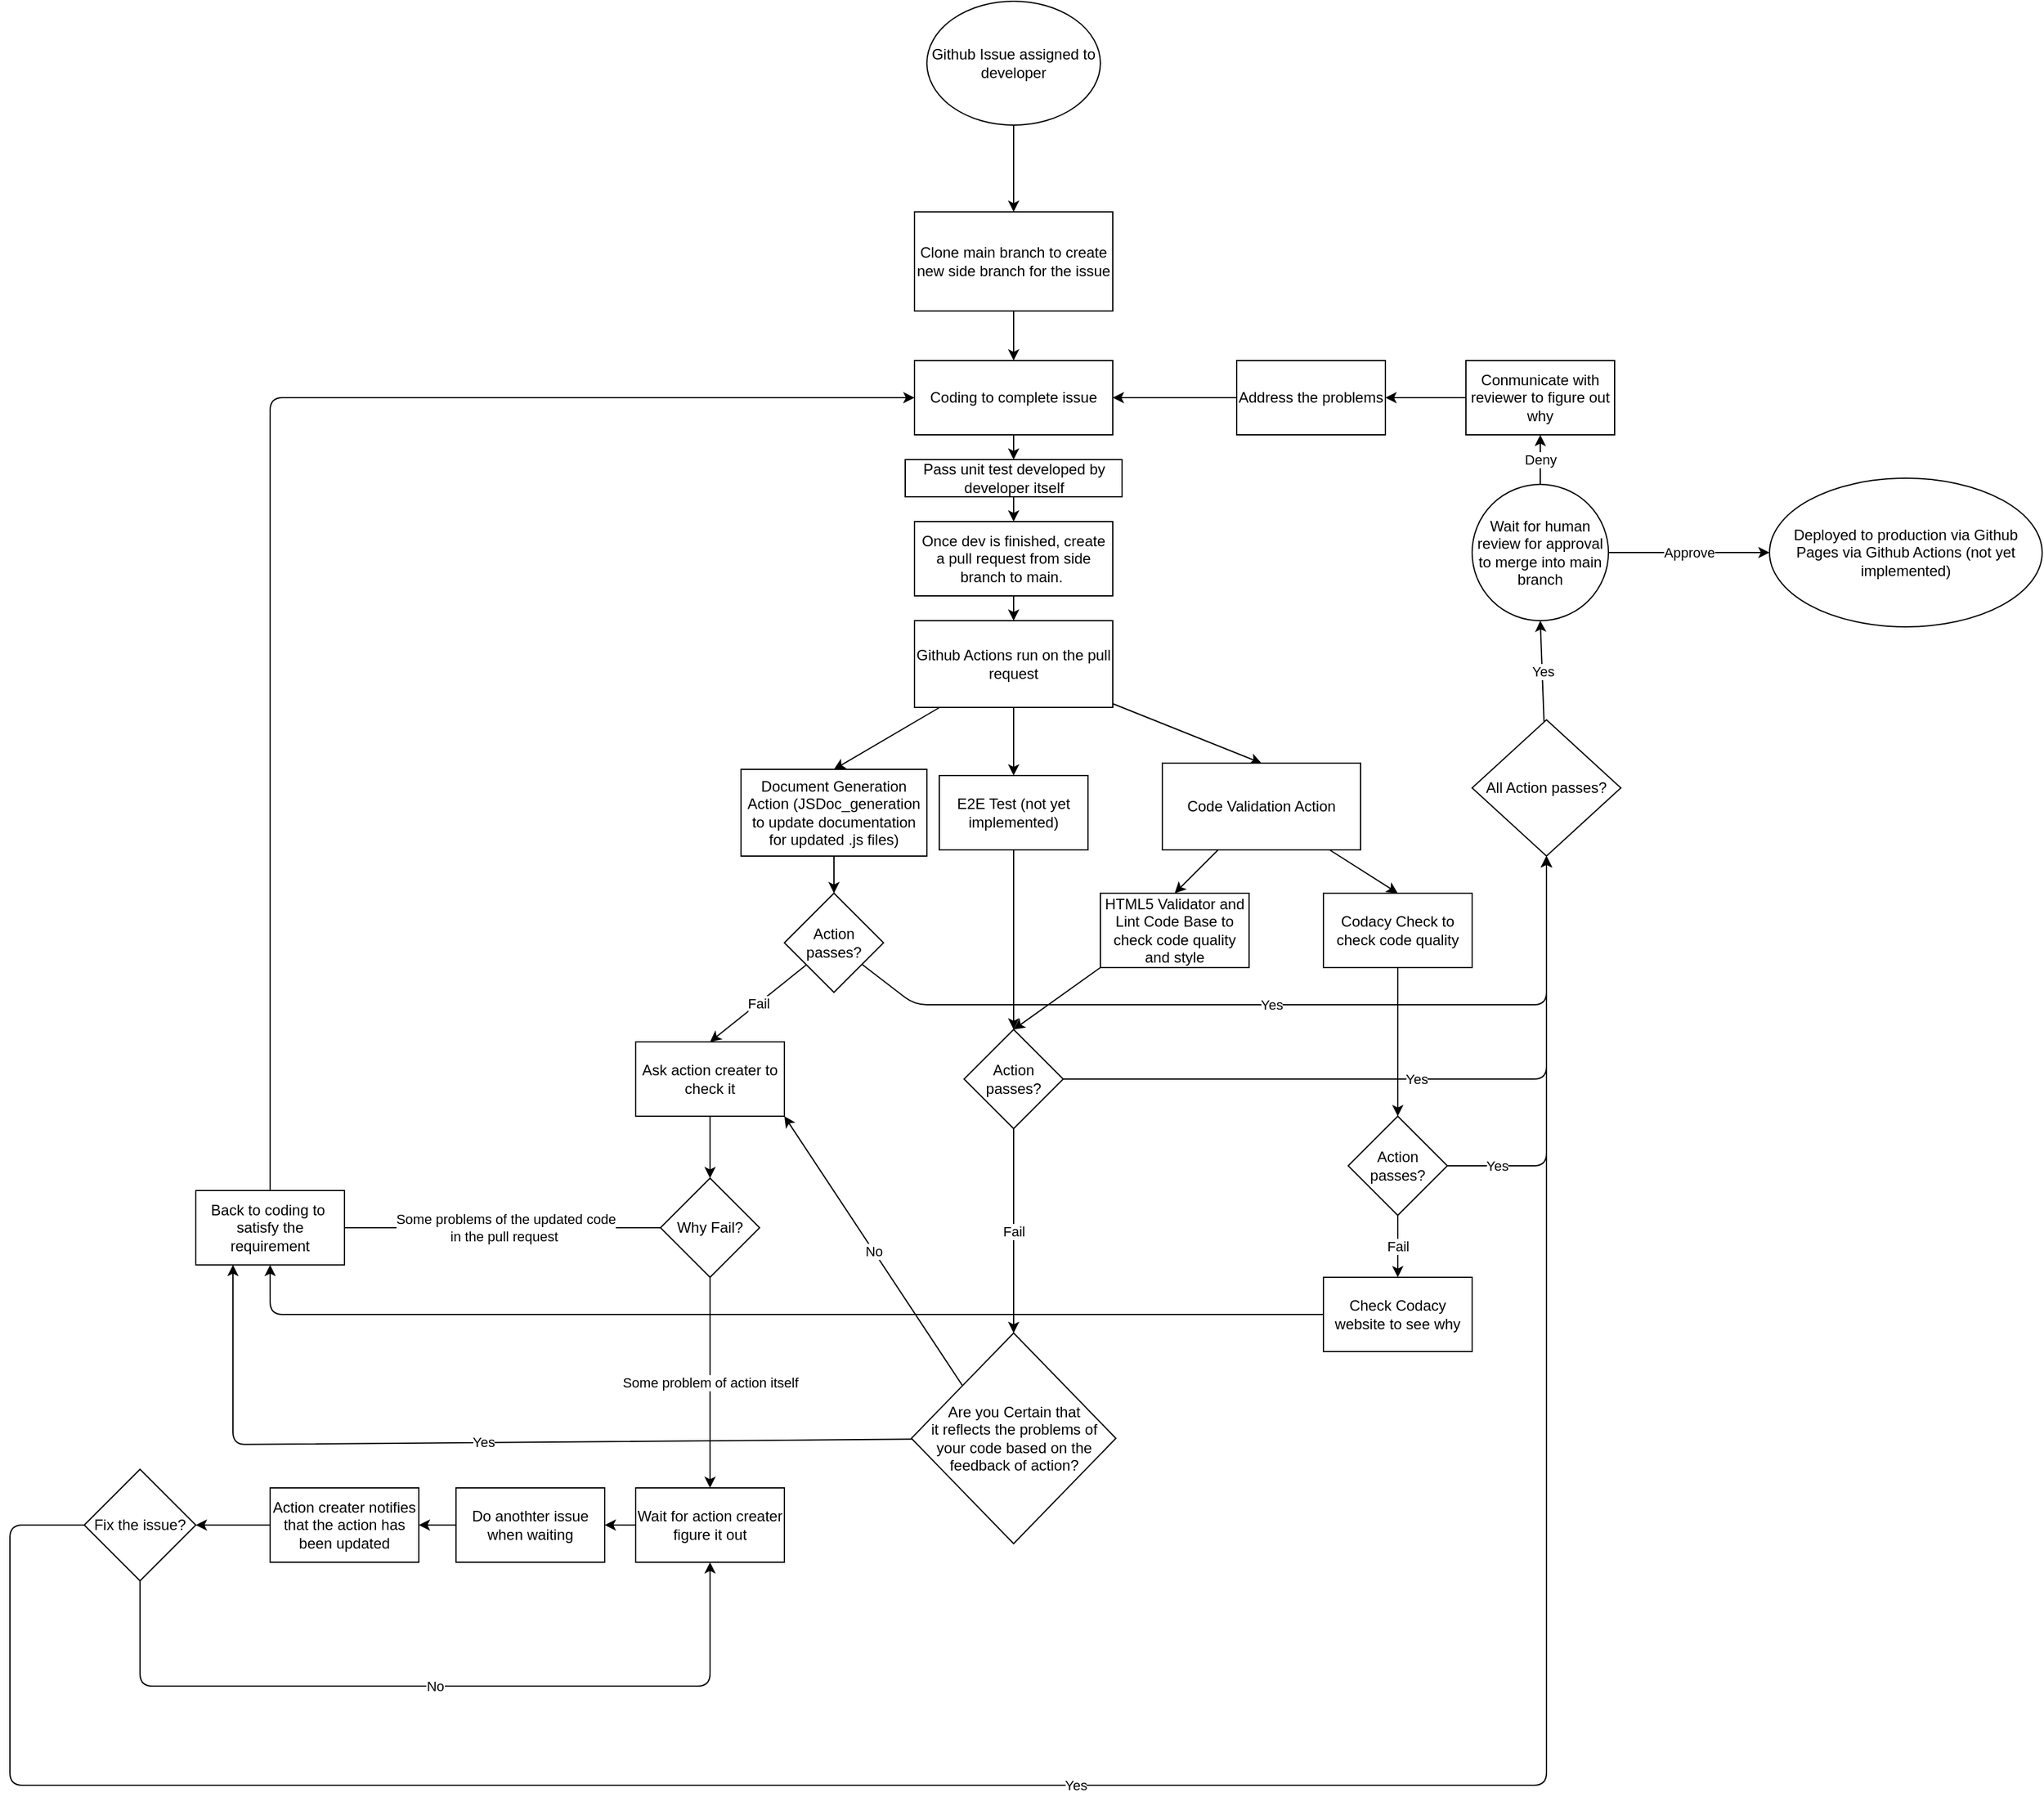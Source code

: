 <mxfile>
    <diagram id="2wXrO1r_prPa_qdyLRc1" name="Page-1">
        <mxGraphModel dx="1530" dy="437" grid="1" gridSize="10" guides="1" tooltips="1" connect="1" arrows="1" fold="1" page="1" pageScale="1" pageWidth="850" pageHeight="1100" math="0" shadow="0">
            <root>
                <mxCell id="0"/>
                <mxCell id="1" parent="0"/>
                <mxCell id="12" style="edgeStyle=none;html=1;entryX=0.5;entryY=0;entryDx=0;entryDy=0;" parent="1" source="10" target="63" edge="1">
                    <mxGeometry relative="1" as="geometry"/>
                </mxCell>
                <mxCell id="10" value="Clone main branch to create new side branch for the issue" style="whiteSpace=wrap;html=1;" parent="1" vertex="1">
                    <mxGeometry x="250" y="290" width="160" height="80" as="geometry"/>
                </mxCell>
                <mxCell id="60" value="Approve" style="edgeStyle=none;html=1;entryX=0;entryY=0.5;entryDx=0;entryDy=0;" parent="1" source="13" target="148" edge="1">
                    <mxGeometry relative="1" as="geometry">
                        <mxPoint x="940" y="565" as="targetPoint"/>
                    </mxGeometry>
                </mxCell>
                <mxCell id="142" value="Deny" style="edgeStyle=none;html=1;entryX=0.5;entryY=1;entryDx=0;entryDy=0;" parent="1" source="13" target="141" edge="1">
                    <mxGeometry relative="1" as="geometry"/>
                </mxCell>
                <mxCell id="13" value="Wait for human review for approval to merge into main branch" style="ellipse;whiteSpace=wrap;html=1;" parent="1" vertex="1">
                    <mxGeometry x="700" y="510" width="110" height="110" as="geometry"/>
                </mxCell>
                <mxCell id="75" value="Fail" style="edgeStyle=none;html=1;entryX=0.5;entryY=0;entryDx=0;entryDy=0;" parent="1" source="42" target="74" edge="1">
                    <mxGeometry relative="1" as="geometry"/>
                </mxCell>
                <mxCell id="130" value="Yes" style="edgeStyle=none;html=1;entryX=0.5;entryY=1;entryDx=0;entryDy=0;" parent="1" source="42" target="125" edge="1">
                    <mxGeometry relative="1" as="geometry">
                        <mxPoint x="680" y="930" as="targetPoint"/>
                        <Array as="points">
                            <mxPoint x="250" y="930"/>
                            <mxPoint x="760" y="930"/>
                        </Array>
                    </mxGeometry>
                </mxCell>
                <mxCell id="42" value="&lt;span&gt;Action passes?&lt;/span&gt;" style="rhombus;whiteSpace=wrap;html=1;" parent="1" vertex="1">
                    <mxGeometry x="145" y="840" width="80" height="80" as="geometry"/>
                </mxCell>
                <mxCell id="62" style="edgeStyle=none;html=1;entryX=0.5;entryY=0;entryDx=0;entryDy=0;" parent="1" source="61" target="10" edge="1">
                    <mxGeometry relative="1" as="geometry"/>
                </mxCell>
                <mxCell id="61" value="&lt;span&gt;Github Issue assigned to developer&lt;/span&gt;" style="ellipse;whiteSpace=wrap;html=1;" parent="1" vertex="1">
                    <mxGeometry x="260" y="120" width="140" height="100" as="geometry"/>
                </mxCell>
                <mxCell id="135" style="edgeStyle=none;html=1;entryX=0.5;entryY=0;entryDx=0;entryDy=0;" parent="1" source="63" target="134" edge="1">
                    <mxGeometry relative="1" as="geometry"/>
                </mxCell>
                <mxCell id="63" value="Coding to complete issue" style="rounded=0;whiteSpace=wrap;html=1;" parent="1" vertex="1">
                    <mxGeometry x="250" y="410" width="160" height="60" as="geometry"/>
                </mxCell>
                <mxCell id="67" style="edgeStyle=none;html=1;entryX=0.5;entryY=0;entryDx=0;entryDy=0;" parent="1" source="64" target="66" edge="1">
                    <mxGeometry relative="1" as="geometry"/>
                </mxCell>
                <mxCell id="64" value="&lt;span&gt;Once dev is finished, create a pull request from side branch to main.&amp;nbsp;&lt;/span&gt;" style="rounded=0;whiteSpace=wrap;html=1;" parent="1" vertex="1">
                    <mxGeometry x="250" y="540" width="160" height="60" as="geometry"/>
                </mxCell>
                <mxCell id="69" style="edgeStyle=none;html=1;entryX=0.5;entryY=0;entryDx=0;entryDy=0;" parent="1" source="66" target="68" edge="1">
                    <mxGeometry relative="1" as="geometry"/>
                </mxCell>
                <mxCell id="72" style="edgeStyle=none;html=1;entryX=0.5;entryY=0;entryDx=0;entryDy=0;" parent="1" source="66" target="70" edge="1">
                    <mxGeometry relative="1" as="geometry"/>
                </mxCell>
                <mxCell id="139" style="edgeStyle=none;html=1;entryX=0.5;entryY=0;entryDx=0;entryDy=0;" parent="1" source="66" target="133" edge="1">
                    <mxGeometry relative="1" as="geometry"/>
                </mxCell>
                <mxCell id="66" value="Github Actions run on the pull request" style="rounded=0;whiteSpace=wrap;html=1;" parent="1" vertex="1">
                    <mxGeometry x="250" y="620" width="160" height="70" as="geometry"/>
                </mxCell>
                <mxCell id="73" style="edgeStyle=none;html=1;entryX=0.5;entryY=0;entryDx=0;entryDy=0;" parent="1" source="68" target="42" edge="1">
                    <mxGeometry relative="1" as="geometry"/>
                </mxCell>
                <mxCell id="68" value="Document Generation Action (JSDoc_generation to update documentation for updated .js files)" style="rounded=0;whiteSpace=wrap;html=1;" parent="1" vertex="1">
                    <mxGeometry x="110" y="740" width="150" height="70" as="geometry"/>
                </mxCell>
                <mxCell id="101" style="edgeStyle=none;html=1;entryX=0.5;entryY=0;entryDx=0;entryDy=0;" parent="1" source="70" target="100" edge="1">
                    <mxGeometry relative="1" as="geometry"/>
                </mxCell>
                <mxCell id="109" style="edgeStyle=none;html=1;entryX=0.5;entryY=0;entryDx=0;entryDy=0;" parent="1" source="70" target="108" edge="1">
                    <mxGeometry relative="1" as="geometry"/>
                </mxCell>
                <mxCell id="70" value="Code Validation Action" style="rounded=0;whiteSpace=wrap;html=1;" parent="1" vertex="1">
                    <mxGeometry x="450" y="735" width="160" height="70" as="geometry"/>
                </mxCell>
                <mxCell id="77" style="edgeStyle=none;html=1;entryX=0.5;entryY=0;entryDx=0;entryDy=0;" parent="1" source="74" target="76" edge="1">
                    <mxGeometry relative="1" as="geometry"/>
                </mxCell>
                <mxCell id="74" value="Ask action creater to check it" style="rounded=0;whiteSpace=wrap;html=1;" parent="1" vertex="1">
                    <mxGeometry x="25" y="960" width="120" height="60" as="geometry"/>
                </mxCell>
                <mxCell id="80" value="Some problems of the updated code&lt;br&gt;in the pull request&amp;nbsp;" style="edgeStyle=none;html=1;entryX=1;entryY=0.5;entryDx=0;entryDy=0;" parent="1" edge="1">
                    <mxGeometry x="-0.152" relative="1" as="geometry">
                        <mxPoint x="45" y="1110.0" as="sourcePoint"/>
                        <mxPoint x="-250" y="1110.0" as="targetPoint"/>
                        <mxPoint as="offset"/>
                    </mxGeometry>
                </mxCell>
                <mxCell id="83" value="Some problem of action itself" style="edgeStyle=none;html=1;entryX=0.5;entryY=0;entryDx=0;entryDy=0;" parent="1" source="76" target="82" edge="1">
                    <mxGeometry relative="1" as="geometry"/>
                </mxCell>
                <mxCell id="76" value="Why Fail?" style="rhombus;whiteSpace=wrap;html=1;" parent="1" vertex="1">
                    <mxGeometry x="45" y="1070" width="80" height="80" as="geometry"/>
                </mxCell>
                <mxCell id="81" style="edgeStyle=none;html=1;entryX=0;entryY=0.5;entryDx=0;entryDy=0;" parent="1" source="78" target="63" edge="1">
                    <mxGeometry relative="1" as="geometry">
                        <mxPoint x="-310" y="440" as="targetPoint"/>
                        <Array as="points">
                            <mxPoint x="-270" y="440"/>
                        </Array>
                    </mxGeometry>
                </mxCell>
                <mxCell id="78" value="Back to coding to&amp;nbsp; satisfy the requirement" style="rounded=0;whiteSpace=wrap;html=1;" parent="1" vertex="1">
                    <mxGeometry x="-330" y="1080" width="120" height="60" as="geometry"/>
                </mxCell>
                <mxCell id="90" style="edgeStyle=none;html=1;entryX=1;entryY=0.5;entryDx=0;entryDy=0;" parent="1" source="82" target="89" edge="1">
                    <mxGeometry relative="1" as="geometry"/>
                </mxCell>
                <mxCell id="82" value="Wait for action creater figure it out" style="rounded=0;whiteSpace=wrap;html=1;" parent="1" vertex="1">
                    <mxGeometry x="25" y="1320" width="120" height="60" as="geometry"/>
                </mxCell>
                <mxCell id="93" style="edgeStyle=none;html=1;entryX=1;entryY=0.5;entryDx=0;entryDy=0;" parent="1" source="89" target="91" edge="1">
                    <mxGeometry relative="1" as="geometry"/>
                </mxCell>
                <mxCell id="89" value="Do anothter issue when waiting" style="rounded=0;whiteSpace=wrap;html=1;" parent="1" vertex="1">
                    <mxGeometry x="-120" y="1320" width="120" height="60" as="geometry"/>
                </mxCell>
                <mxCell id="96" style="edgeStyle=none;html=1;entryX=1;entryY=0.5;entryDx=0;entryDy=0;" parent="1" source="91" target="94" edge="1">
                    <mxGeometry relative="1" as="geometry"/>
                </mxCell>
                <mxCell id="91" value="Action creater&amp;nbsp;notifies that the action has been updated" style="rounded=0;whiteSpace=wrap;html=1;" parent="1" vertex="1">
                    <mxGeometry x="-270" y="1320" width="120" height="60" as="geometry"/>
                </mxCell>
                <mxCell id="97" value="No" style="edgeStyle=none;html=1;entryX=0.5;entryY=1;entryDx=0;entryDy=0;" parent="1" source="94" target="82" edge="1">
                    <mxGeometry relative="1" as="geometry">
                        <mxPoint x="80" y="1480" as="targetPoint"/>
                        <Array as="points">
                            <mxPoint x="-375" y="1480"/>
                            <mxPoint x="85" y="1480"/>
                        </Array>
                    </mxGeometry>
                </mxCell>
                <mxCell id="99" value="Yes" style="edgeStyle=none;html=1;entryX=0.5;entryY=1;entryDx=0;entryDy=0;" parent="1" source="94" target="125" edge="1">
                    <mxGeometry relative="1" as="geometry">
                        <mxPoint x="760" y="1090" as="targetPoint"/>
                        <Array as="points">
                            <mxPoint x="-480" y="1350"/>
                            <mxPoint x="-480" y="1560"/>
                            <mxPoint x="760" y="1560"/>
                        </Array>
                    </mxGeometry>
                </mxCell>
                <mxCell id="94" value="Fix the issue?" style="rhombus;whiteSpace=wrap;html=1;" parent="1" vertex="1">
                    <mxGeometry x="-420" y="1305" width="90" height="90" as="geometry"/>
                </mxCell>
                <mxCell id="103" style="edgeStyle=none;html=1;entryX=0.5;entryY=0;entryDx=0;entryDy=0;" parent="1" source="100" target="102" edge="1">
                    <mxGeometry relative="1" as="geometry"/>
                </mxCell>
                <mxCell id="100" value="Codacy Check to check code quality" style="rounded=0;whiteSpace=wrap;html=1;" parent="1" vertex="1">
                    <mxGeometry x="580" y="840" width="120" height="60" as="geometry"/>
                </mxCell>
                <mxCell id="105" value="Fail" style="edgeStyle=none;html=1;entryX=0.5;entryY=0;entryDx=0;entryDy=0;" parent="1" source="102" target="104" edge="1">
                    <mxGeometry relative="1" as="geometry"/>
                </mxCell>
                <mxCell id="129" value="Yes" style="edgeStyle=none;html=1;entryX=0.5;entryY=1;entryDx=0;entryDy=0;" parent="1" source="102" target="125" edge="1">
                    <mxGeometry x="-0.758" relative="1" as="geometry">
                        <mxPoint x="760" y="1060.0" as="targetPoint"/>
                        <Array as="points">
                            <mxPoint x="760" y="1060"/>
                        </Array>
                        <mxPoint as="offset"/>
                    </mxGeometry>
                </mxCell>
                <mxCell id="102" value="Action passes?" style="rhombus;whiteSpace=wrap;html=1;" parent="1" vertex="1">
                    <mxGeometry x="600" y="1020" width="80" height="80" as="geometry"/>
                </mxCell>
                <mxCell id="107" style="edgeStyle=none;html=1;entryX=0.5;entryY=1;entryDx=0;entryDy=0;" parent="1" source="104" target="78" edge="1">
                    <mxGeometry relative="1" as="geometry">
                        <mxPoint x="-270" y="1170" as="targetPoint"/>
                        <Array as="points">
                            <mxPoint x="339" y="1180"/>
                            <mxPoint x="-270" y="1180"/>
                        </Array>
                    </mxGeometry>
                </mxCell>
                <mxCell id="104" value="Check Codacy website to see why" style="rounded=0;whiteSpace=wrap;html=1;" parent="1" vertex="1">
                    <mxGeometry x="580" y="1150" width="120" height="60" as="geometry"/>
                </mxCell>
                <mxCell id="111" style="edgeStyle=none;html=1;entryX=0.5;entryY=0;entryDx=0;entryDy=0;exitX=0;exitY=1;exitDx=0;exitDy=0;" parent="1" source="108" target="114" edge="1">
                    <mxGeometry relative="1" as="geometry">
                        <mxPoint x="360" y="1000.0" as="targetPoint"/>
                    </mxGeometry>
                </mxCell>
                <mxCell id="108" value="HTML5 Validator and Lint Code Base to check code quality and style" style="rounded=0;whiteSpace=wrap;html=1;" parent="1" vertex="1">
                    <mxGeometry x="400" y="840" width="120" height="60" as="geometry"/>
                </mxCell>
                <mxCell id="121" value="Fail" style="edgeStyle=none;html=1;entryX=0.5;entryY=0;entryDx=0;entryDy=0;" parent="1" source="114" target="120" edge="1">
                    <mxGeometry relative="1" as="geometry"/>
                </mxCell>
                <mxCell id="128" value="Yes" style="edgeStyle=none;html=1;entryX=0.5;entryY=1;entryDx=0;entryDy=0;" parent="1" source="114" target="125" edge="1">
                    <mxGeometry relative="1" as="geometry">
                        <mxPoint x="760" y="990.0" as="targetPoint"/>
                        <Array as="points">
                            <mxPoint x="760" y="990"/>
                        </Array>
                    </mxGeometry>
                </mxCell>
                <mxCell id="114" value="Action passes?" style="rhombus;whiteSpace=wrap;html=1;" parent="1" vertex="1">
                    <mxGeometry x="290" y="950" width="80" height="80" as="geometry"/>
                </mxCell>
                <mxCell id="122" value="No" style="edgeStyle=none;html=1;exitX=0;exitY=0;exitDx=0;exitDy=0;entryX=1;entryY=1;entryDx=0;entryDy=0;" parent="1" source="120" target="74" edge="1">
                    <mxGeometry relative="1" as="geometry"/>
                </mxCell>
                <mxCell id="124" value="Yes" style="edgeStyle=none;html=1;entryX=0.25;entryY=1;entryDx=0;entryDy=0;" parent="1" source="120" target="78" edge="1">
                    <mxGeometry relative="1" as="geometry">
                        <mxPoint x="-300" y="1285.0" as="targetPoint"/>
                        <Array as="points">
                            <mxPoint x="-300" y="1285"/>
                        </Array>
                    </mxGeometry>
                </mxCell>
                <mxCell id="120" value="Are you Certain that &lt;br&gt;it reflects the problems of &lt;br&gt;your code based on the feedback of action?" style="rhombus;whiteSpace=wrap;html=1;" parent="1" vertex="1">
                    <mxGeometry x="247.5" y="1195" width="165" height="170" as="geometry"/>
                </mxCell>
                <mxCell id="126" value="Yes" style="edgeStyle=none;html=1;entryX=0.5;entryY=1;entryDx=0;entryDy=0;" parent="1" source="125" target="13" edge="1">
                    <mxGeometry relative="1" as="geometry"/>
                </mxCell>
                <mxCell id="125" value="All Action passes?" style="rhombus;whiteSpace=wrap;html=1;" parent="1" vertex="1">
                    <mxGeometry x="700" y="700" width="120" height="110" as="geometry"/>
                </mxCell>
                <mxCell id="140" style="edgeStyle=none;html=1;" parent="1" source="133" target="114" edge="1">
                    <mxGeometry relative="1" as="geometry"/>
                </mxCell>
                <mxCell id="133" value="E2E Test (not yet implemented)" style="rounded=0;whiteSpace=wrap;html=1;" parent="1" vertex="1">
                    <mxGeometry x="270" y="745" width="120" height="60" as="geometry"/>
                </mxCell>
                <mxCell id="136" style="edgeStyle=none;html=1;entryX=0.5;entryY=0;entryDx=0;entryDy=0;" parent="1" source="134" target="64" edge="1">
                    <mxGeometry relative="1" as="geometry"/>
                </mxCell>
                <mxCell id="134" value="Pass unit test developed by developer itself" style="rounded=0;whiteSpace=wrap;html=1;" parent="1" vertex="1">
                    <mxGeometry x="242.5" y="490" width="175" height="30" as="geometry"/>
                </mxCell>
                <mxCell id="145" style="edgeStyle=none;html=1;entryX=1;entryY=0.5;entryDx=0;entryDy=0;" parent="1" source="141" target="144" edge="1">
                    <mxGeometry relative="1" as="geometry"/>
                </mxCell>
                <mxCell id="141" value="Conmunicate with reviewer to figure out why" style="rounded=0;whiteSpace=wrap;html=1;" parent="1" vertex="1">
                    <mxGeometry x="695" y="410" width="120" height="60" as="geometry"/>
                </mxCell>
                <mxCell id="146" style="edgeStyle=none;html=1;entryX=1;entryY=0.5;entryDx=0;entryDy=0;" parent="1" source="144" target="63" edge="1">
                    <mxGeometry relative="1" as="geometry"/>
                </mxCell>
                <mxCell id="144" value="Address the problems" style="rounded=0;whiteSpace=wrap;html=1;" parent="1" vertex="1">
                    <mxGeometry x="510" y="410" width="120" height="60" as="geometry"/>
                </mxCell>
                <mxCell id="148" value="&lt;span&gt;Deployed to production via Github Pages via Github Actions (not yet implemented)&lt;/span&gt;" style="ellipse;whiteSpace=wrap;html=1;" parent="1" vertex="1">
                    <mxGeometry x="940" y="505" width="220" height="120" as="geometry"/>
                </mxCell>
            </root>
        </mxGraphModel>
    </diagram>
</mxfile>